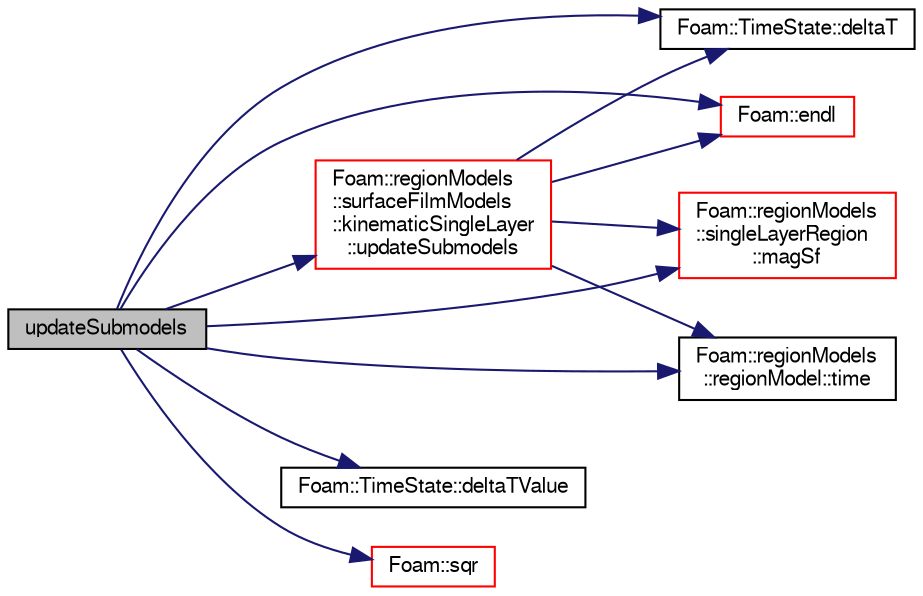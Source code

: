 digraph "updateSubmodels"
{
  bgcolor="transparent";
  edge [fontname="FreeSans",fontsize="10",labelfontname="FreeSans",labelfontsize="10"];
  node [fontname="FreeSans",fontsize="10",shape=record];
  rankdir="LR";
  Node862 [label="updateSubmodels",height=0.2,width=0.4,color="black", fillcolor="grey75", style="filled", fontcolor="black"];
  Node862 -> Node863 [color="midnightblue",fontsize="10",style="solid",fontname="FreeSans"];
  Node863 [label="Foam::TimeState::deltaT",height=0.2,width=0.4,color="black",URL="$a26362.html#acf83abeb32c365943662ed3cf3d8634c",tooltip="Return time step. "];
  Node862 -> Node864 [color="midnightblue",fontsize="10",style="solid",fontname="FreeSans"];
  Node864 [label="Foam::TimeState::deltaTValue",height=0.2,width=0.4,color="black",URL="$a26362.html#aeb7fdbc18a6f908efa70a34e5688436c",tooltip="Return time step value. "];
  Node862 -> Node865 [color="midnightblue",fontsize="10",style="solid",fontname="FreeSans"];
  Node865 [label="Foam::endl",height=0.2,width=0.4,color="red",URL="$a21124.html#a2db8fe02a0d3909e9351bb4275b23ce4",tooltip="Add newline and flush stream. "];
  Node862 -> Node867 [color="midnightblue",fontsize="10",style="solid",fontname="FreeSans"];
  Node867 [label="Foam::regionModels\l::singleLayerRegion\l::magSf",height=0.2,width=0.4,color="red",URL="$a29018.html#a731a7fa3f5bd4f856355b52d64f38d1a",tooltip="Return the face area magnitudes / [m2]. "];
  Node862 -> Node909 [color="midnightblue",fontsize="10",style="solid",fontname="FreeSans"];
  Node909 [label="Foam::sqr",height=0.2,width=0.4,color="red",URL="$a21124.html#a277dc11c581d53826ab5090b08f3b17b"];
  Node862 -> Node913 [color="midnightblue",fontsize="10",style="solid",fontname="FreeSans"];
  Node913 [label="Foam::regionModels\l::regionModel::time",height=0.2,width=0.4,color="black",URL="$a28998.html#a1ed86245b170b9f651f62650b1827500",tooltip="Return the reference to the time database. "];
  Node862 -> Node914 [color="midnightblue",fontsize="10",style="solid",fontname="FreeSans"];
  Node914 [label="Foam::regionModels\l::surfaceFilmModels\l::kinematicSingleLayer\l::updateSubmodels",height=0.2,width=0.4,color="red",URL="$a29042.html#ac501f71648abc1a44b77ea4fcb9b2732",tooltip="Update the film sub-models. "];
  Node914 -> Node863 [color="midnightblue",fontsize="10",style="solid",fontname="FreeSans"];
  Node914 -> Node865 [color="midnightblue",fontsize="10",style="solid",fontname="FreeSans"];
  Node914 -> Node867 [color="midnightblue",fontsize="10",style="solid",fontname="FreeSans"];
  Node914 -> Node913 [color="midnightblue",fontsize="10",style="solid",fontname="FreeSans"];
}
